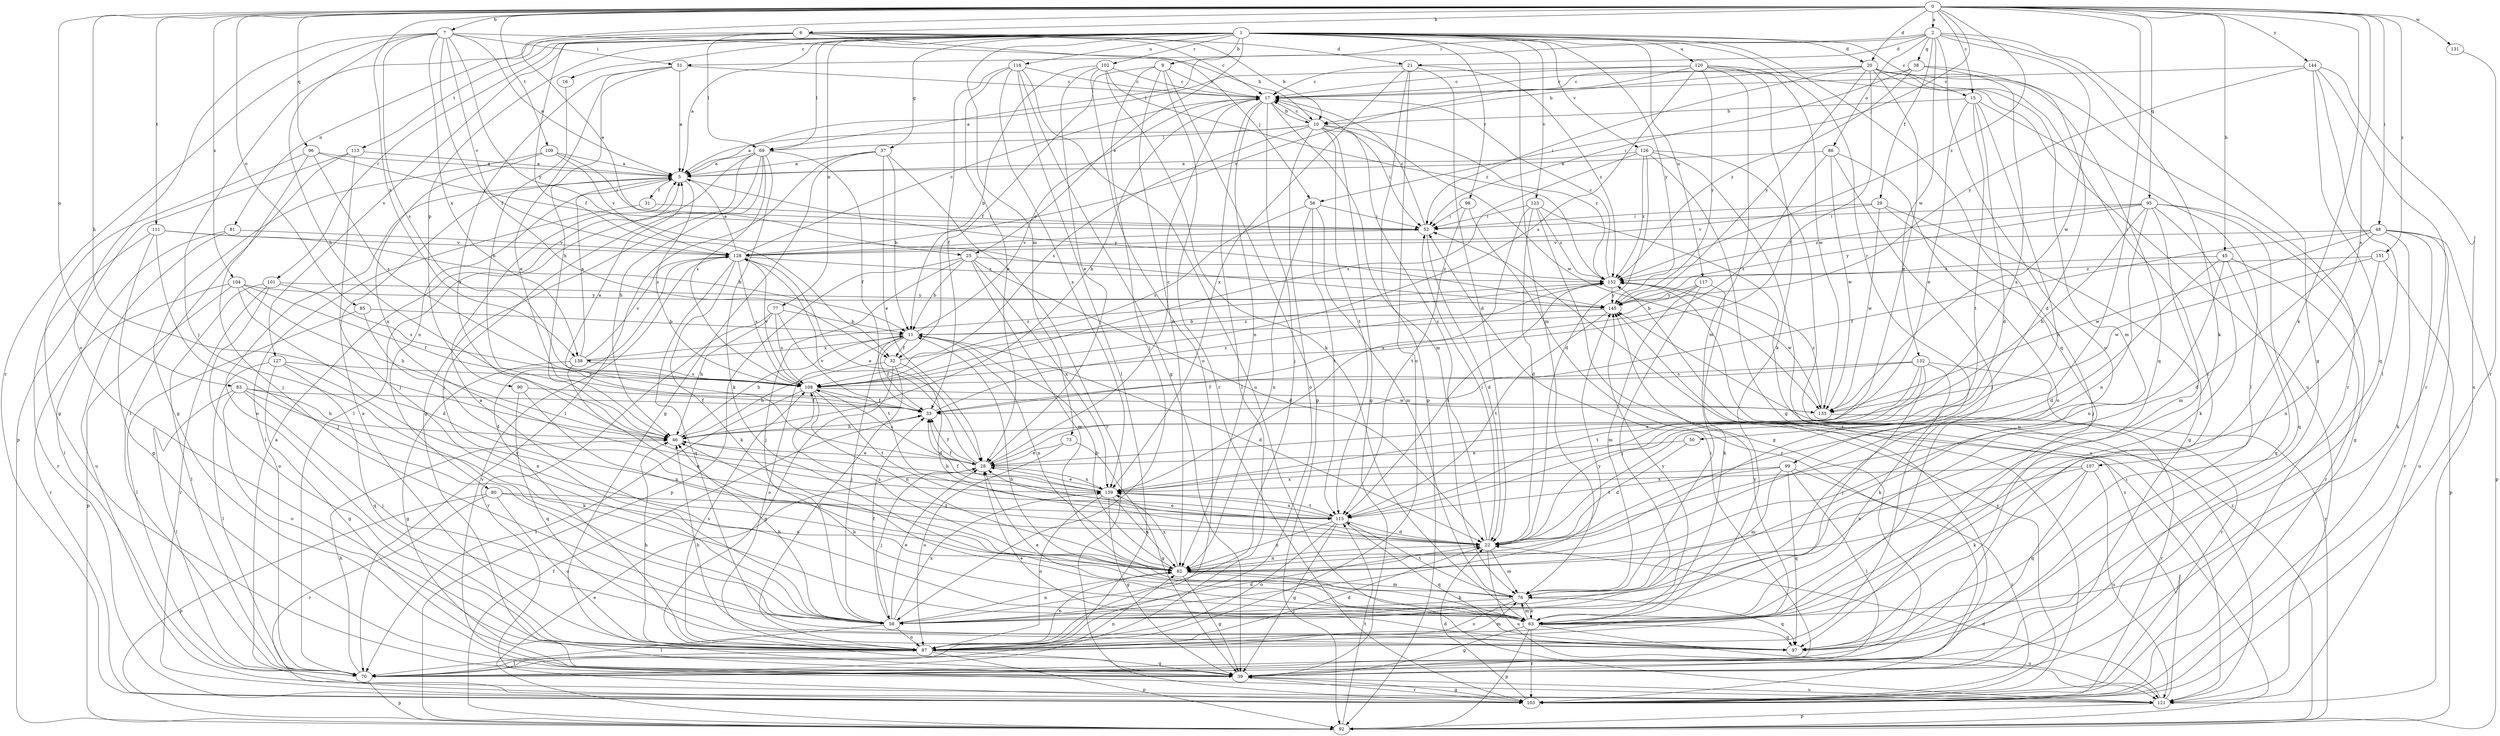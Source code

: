 strict digraph  {
0;
1;
2;
5;
6;
7;
9;
10;
11;
15;
16;
17;
20;
21;
22;
25;
28;
29;
31;
32;
33;
37;
38;
39;
45;
46;
48;
50;
51;
52;
56;
58;
63;
69;
70;
73;
76;
77;
80;
81;
82;
83;
85;
86;
87;
90;
92;
95;
96;
97;
98;
99;
101;
102;
103;
104;
107;
108;
109;
111;
113;
115;
116;
117;
120;
121;
123;
126;
127;
128;
131;
132;
133;
138;
139;
144;
145;
151;
152;
0 -> 2  [label=a];
0 -> 6  [label=b];
0 -> 7  [label=b];
0 -> 15  [label=c];
0 -> 20  [label=d];
0 -> 25  [label=e];
0 -> 45  [label=h];
0 -> 46  [label=h];
0 -> 48  [label=i];
0 -> 50  [label=i];
0 -> 56  [label=j];
0 -> 63  [label=k];
0 -> 83  [label=o];
0 -> 85  [label=o];
0 -> 95  [label=q];
0 -> 96  [label=q];
0 -> 104  [label=s];
0 -> 107  [label=s];
0 -> 109  [label=t];
0 -> 111  [label=t];
0 -> 131  [label=w];
0 -> 138  [label=x];
0 -> 144  [label=y];
0 -> 151  [label=z];
0 -> 152  [label=z];
1 -> 5  [label=a];
1 -> 9  [label=b];
1 -> 15  [label=c];
1 -> 16  [label=c];
1 -> 20  [label=d];
1 -> 25  [label=e];
1 -> 37  [label=g];
1 -> 69  [label=l];
1 -> 73  [label=m];
1 -> 76  [label=m];
1 -> 77  [label=n];
1 -> 90  [label=p];
1 -> 97  [label=q];
1 -> 98  [label=r];
1 -> 99  [label=r];
1 -> 101  [label=r];
1 -> 102  [label=r];
1 -> 113  [label=t];
1 -> 116  [label=u];
1 -> 117  [label=u];
1 -> 120  [label=u];
1 -> 123  [label=v];
1 -> 126  [label=v];
1 -> 127  [label=v];
1 -> 145  [label=y];
2 -> 21  [label=d];
2 -> 29  [label=f];
2 -> 38  [label=g];
2 -> 39  [label=g];
2 -> 51  [label=i];
2 -> 63  [label=k];
2 -> 69  [label=l];
2 -> 86  [label=o];
2 -> 87  [label=o];
2 -> 132  [label=w];
2 -> 133  [label=w];
5 -> 31  [label=f];
5 -> 80  [label=n];
5 -> 87  [label=o];
5 -> 108  [label=s];
5 -> 145  [label=y];
6 -> 10  [label=b];
6 -> 17  [label=c];
6 -> 21  [label=d];
6 -> 32  [label=f];
6 -> 56  [label=j];
6 -> 58  [label=j];
6 -> 69  [label=l];
6 -> 81  [label=n];
7 -> 5  [label=a];
7 -> 10  [label=b];
7 -> 32  [label=f];
7 -> 46  [label=h];
7 -> 51  [label=i];
7 -> 87  [label=o];
7 -> 103  [label=r];
7 -> 108  [label=s];
7 -> 128  [label=v];
7 -> 138  [label=x];
7 -> 145  [label=y];
9 -> 17  [label=c];
9 -> 32  [label=f];
9 -> 58  [label=j];
9 -> 82  [label=n];
9 -> 92  [label=p];
9 -> 103  [label=r];
10 -> 5  [label=a];
10 -> 17  [label=c];
10 -> 39  [label=g];
10 -> 52  [label=i];
10 -> 69  [label=l];
10 -> 87  [label=o];
10 -> 108  [label=s];
10 -> 115  [label=t];
10 -> 133  [label=w];
10 -> 152  [label=z];
11 -> 17  [label=c];
11 -> 22  [label=d];
11 -> 32  [label=f];
11 -> 33  [label=f];
11 -> 58  [label=j];
11 -> 82  [label=n];
11 -> 87  [label=o];
11 -> 138  [label=x];
15 -> 10  [label=b];
15 -> 22  [label=d];
15 -> 28  [label=e];
15 -> 70  [label=l];
15 -> 82  [label=n];
15 -> 115  [label=t];
16 -> 46  [label=h];
17 -> 10  [label=b];
17 -> 46  [label=h];
17 -> 58  [label=j];
17 -> 70  [label=l];
17 -> 76  [label=m];
17 -> 82  [label=n];
20 -> 10  [label=b];
20 -> 17  [label=c];
20 -> 28  [label=e];
20 -> 33  [label=f];
20 -> 52  [label=i];
20 -> 70  [label=l];
20 -> 76  [label=m];
20 -> 97  [label=q];
20 -> 103  [label=r];
20 -> 145  [label=y];
21 -> 17  [label=c];
21 -> 22  [label=d];
21 -> 87  [label=o];
21 -> 92  [label=p];
21 -> 139  [label=x];
21 -> 152  [label=z];
22 -> 17  [label=c];
22 -> 28  [label=e];
22 -> 52  [label=i];
22 -> 76  [label=m];
22 -> 82  [label=n];
22 -> 121  [label=u];
25 -> 11  [label=b];
25 -> 22  [label=d];
25 -> 58  [label=j];
25 -> 76  [label=m];
25 -> 92  [label=p];
25 -> 139  [label=x];
25 -> 152  [label=z];
28 -> 17  [label=c];
28 -> 33  [label=f];
28 -> 58  [label=j];
28 -> 108  [label=s];
28 -> 128  [label=v];
28 -> 139  [label=x];
29 -> 39  [label=g];
29 -> 52  [label=i];
29 -> 58  [label=j];
29 -> 128  [label=v];
29 -> 133  [label=w];
31 -> 52  [label=i];
31 -> 70  [label=l];
32 -> 22  [label=d];
32 -> 39  [label=g];
32 -> 46  [label=h];
32 -> 87  [label=o];
32 -> 152  [label=z];
33 -> 46  [label=h];
33 -> 152  [label=z];
37 -> 5  [label=a];
37 -> 11  [label=b];
37 -> 28  [label=e];
37 -> 39  [label=g];
37 -> 70  [label=l];
37 -> 103  [label=r];
38 -> 17  [label=c];
38 -> 22  [label=d];
38 -> 52  [label=i];
38 -> 139  [label=x];
38 -> 152  [label=z];
39 -> 52  [label=i];
39 -> 103  [label=r];
39 -> 121  [label=u];
45 -> 22  [label=d];
45 -> 82  [label=n];
45 -> 97  [label=q];
45 -> 103  [label=r];
45 -> 152  [label=z];
46 -> 11  [label=b];
46 -> 28  [label=e];
48 -> 22  [label=d];
48 -> 33  [label=f];
48 -> 63  [label=k];
48 -> 92  [label=p];
48 -> 103  [label=r];
48 -> 121  [label=u];
48 -> 128  [label=v];
48 -> 133  [label=w];
50 -> 22  [label=d];
50 -> 28  [label=e];
51 -> 5  [label=a];
51 -> 17  [label=c];
51 -> 28  [label=e];
51 -> 46  [label=h];
51 -> 139  [label=x];
52 -> 17  [label=c];
52 -> 22  [label=d];
52 -> 128  [label=v];
56 -> 52  [label=i];
56 -> 76  [label=m];
56 -> 82  [label=n];
56 -> 108  [label=s];
56 -> 115  [label=t];
58 -> 22  [label=d];
58 -> 28  [label=e];
58 -> 33  [label=f];
58 -> 46  [label=h];
58 -> 70  [label=l];
58 -> 82  [label=n];
58 -> 87  [label=o];
58 -> 139  [label=x];
58 -> 145  [label=y];
63 -> 5  [label=a];
63 -> 11  [label=b];
63 -> 28  [label=e];
63 -> 39  [label=g];
63 -> 46  [label=h];
63 -> 76  [label=m];
63 -> 92  [label=p];
63 -> 97  [label=q];
63 -> 103  [label=r];
63 -> 121  [label=u];
63 -> 145  [label=y];
69 -> 5  [label=a];
69 -> 33  [label=f];
69 -> 39  [label=g];
69 -> 46  [label=h];
69 -> 58  [label=j];
69 -> 63  [label=k];
69 -> 70  [label=l];
69 -> 108  [label=s];
70 -> 46  [label=h];
70 -> 82  [label=n];
70 -> 92  [label=p];
73 -> 28  [label=e];
73 -> 39  [label=g];
73 -> 87  [label=o];
76 -> 58  [label=j];
76 -> 63  [label=k];
76 -> 87  [label=o];
76 -> 97  [label=q];
76 -> 115  [label=t];
77 -> 11  [label=b];
77 -> 46  [label=h];
77 -> 103  [label=r];
77 -> 108  [label=s];
77 -> 115  [label=t];
80 -> 82  [label=n];
80 -> 87  [label=o];
80 -> 92  [label=p];
80 -> 103  [label=r];
80 -> 115  [label=t];
81 -> 70  [label=l];
81 -> 121  [label=u];
81 -> 128  [label=v];
82 -> 11  [label=b];
82 -> 39  [label=g];
82 -> 63  [label=k];
82 -> 76  [label=m];
82 -> 108  [label=s];
82 -> 139  [label=x];
83 -> 33  [label=f];
83 -> 46  [label=h];
83 -> 58  [label=j];
83 -> 63  [label=k];
83 -> 70  [label=l];
83 -> 87  [label=o];
85 -> 11  [label=b];
85 -> 22  [label=d];
85 -> 70  [label=l];
86 -> 5  [label=a];
86 -> 58  [label=j];
86 -> 87  [label=o];
86 -> 108  [label=s];
86 -> 133  [label=w];
87 -> 5  [label=a];
87 -> 22  [label=d];
87 -> 39  [label=g];
87 -> 46  [label=h];
87 -> 70  [label=l];
87 -> 76  [label=m];
87 -> 82  [label=n];
87 -> 92  [label=p];
87 -> 108  [label=s];
87 -> 128  [label=v];
87 -> 145  [label=y];
90 -> 33  [label=f];
90 -> 82  [label=n];
90 -> 97  [label=q];
92 -> 28  [label=e];
92 -> 33  [label=f];
92 -> 52  [label=i];
92 -> 115  [label=t];
92 -> 145  [label=y];
92 -> 152  [label=z];
95 -> 39  [label=g];
95 -> 46  [label=h];
95 -> 52  [label=i];
95 -> 63  [label=k];
95 -> 76  [label=m];
95 -> 82  [label=n];
95 -> 97  [label=q];
95 -> 145  [label=y];
95 -> 152  [label=z];
96 -> 5  [label=a];
96 -> 39  [label=g];
96 -> 52  [label=i];
96 -> 58  [label=j];
96 -> 108  [label=s];
97 -> 28  [label=e];
97 -> 46  [label=h];
98 -> 52  [label=i];
98 -> 103  [label=r];
98 -> 115  [label=t];
99 -> 70  [label=l];
99 -> 76  [label=m];
99 -> 97  [label=q];
99 -> 103  [label=r];
99 -> 115  [label=t];
99 -> 139  [label=x];
101 -> 70  [label=l];
101 -> 87  [label=o];
101 -> 103  [label=r];
101 -> 108  [label=s];
101 -> 145  [label=y];
102 -> 11  [label=b];
102 -> 17  [label=c];
102 -> 28  [label=e];
102 -> 63  [label=k];
102 -> 87  [label=o];
102 -> 152  [label=z];
103 -> 22  [label=d];
103 -> 39  [label=g];
103 -> 145  [label=y];
104 -> 22  [label=d];
104 -> 33  [label=f];
104 -> 46  [label=h];
104 -> 92  [label=p];
104 -> 103  [label=r];
104 -> 145  [label=y];
107 -> 63  [label=k];
107 -> 82  [label=n];
107 -> 97  [label=q];
107 -> 121  [label=u];
107 -> 139  [label=x];
108 -> 33  [label=f];
108 -> 70  [label=l];
108 -> 82  [label=n];
108 -> 115  [label=t];
108 -> 128  [label=v];
108 -> 133  [label=w];
109 -> 5  [label=a];
109 -> 39  [label=g];
109 -> 52  [label=i];
109 -> 128  [label=v];
109 -> 139  [label=x];
111 -> 11  [label=b];
111 -> 39  [label=g];
111 -> 58  [label=j];
111 -> 103  [label=r];
111 -> 128  [label=v];
113 -> 5  [label=a];
113 -> 58  [label=j];
113 -> 70  [label=l];
113 -> 92  [label=p];
115 -> 22  [label=d];
115 -> 33  [label=f];
115 -> 39  [label=g];
115 -> 82  [label=n];
115 -> 87  [label=o];
115 -> 97  [label=q];
115 -> 139  [label=x];
116 -> 17  [label=c];
116 -> 28  [label=e];
116 -> 33  [label=f];
116 -> 39  [label=g];
116 -> 70  [label=l];
116 -> 121  [label=u];
116 -> 139  [label=x];
117 -> 11  [label=b];
117 -> 58  [label=j];
117 -> 63  [label=k];
117 -> 76  [label=m];
117 -> 145  [label=y];
120 -> 5  [label=a];
120 -> 17  [label=c];
120 -> 63  [label=k];
120 -> 76  [label=m];
120 -> 108  [label=s];
120 -> 121  [label=u];
120 -> 128  [label=v];
120 -> 133  [label=w];
120 -> 145  [label=y];
121 -> 5  [label=a];
121 -> 22  [label=d];
121 -> 92  [label=p];
121 -> 128  [label=v];
121 -> 152  [label=z];
123 -> 22  [label=d];
123 -> 39  [label=g];
123 -> 52  [label=i];
123 -> 121  [label=u];
123 -> 139  [label=x];
123 -> 152  [label=z];
126 -> 5  [label=a];
126 -> 22  [label=d];
126 -> 39  [label=g];
126 -> 103  [label=r];
126 -> 108  [label=s];
126 -> 121  [label=u];
126 -> 152  [label=z];
127 -> 39  [label=g];
127 -> 70  [label=l];
127 -> 82  [label=n];
127 -> 97  [label=q];
127 -> 108  [label=s];
128 -> 5  [label=a];
128 -> 17  [label=c];
128 -> 28  [label=e];
128 -> 63  [label=k];
128 -> 97  [label=q];
128 -> 108  [label=s];
128 -> 152  [label=z];
131 -> 103  [label=r];
132 -> 33  [label=f];
132 -> 58  [label=j];
132 -> 63  [label=k];
132 -> 103  [label=r];
132 -> 108  [label=s];
132 -> 115  [label=t];
132 -> 139  [label=x];
133 -> 5  [label=a];
133 -> 103  [label=r];
133 -> 152  [label=z];
138 -> 5  [label=a];
138 -> 39  [label=g];
138 -> 82  [label=n];
138 -> 108  [label=s];
138 -> 128  [label=v];
138 -> 152  [label=z];
139 -> 28  [label=e];
139 -> 33  [label=f];
139 -> 39  [label=g];
139 -> 46  [label=h];
139 -> 82  [label=n];
139 -> 87  [label=o];
139 -> 115  [label=t];
144 -> 17  [label=c];
144 -> 70  [label=l];
144 -> 97  [label=q];
144 -> 103  [label=r];
144 -> 121  [label=u];
144 -> 145  [label=y];
145 -> 11  [label=b];
145 -> 115  [label=t];
151 -> 82  [label=n];
151 -> 92  [label=p];
151 -> 133  [label=w];
151 -> 152  [label=z];
152 -> 17  [label=c];
152 -> 115  [label=t];
152 -> 133  [label=w];
152 -> 145  [label=y];
}
